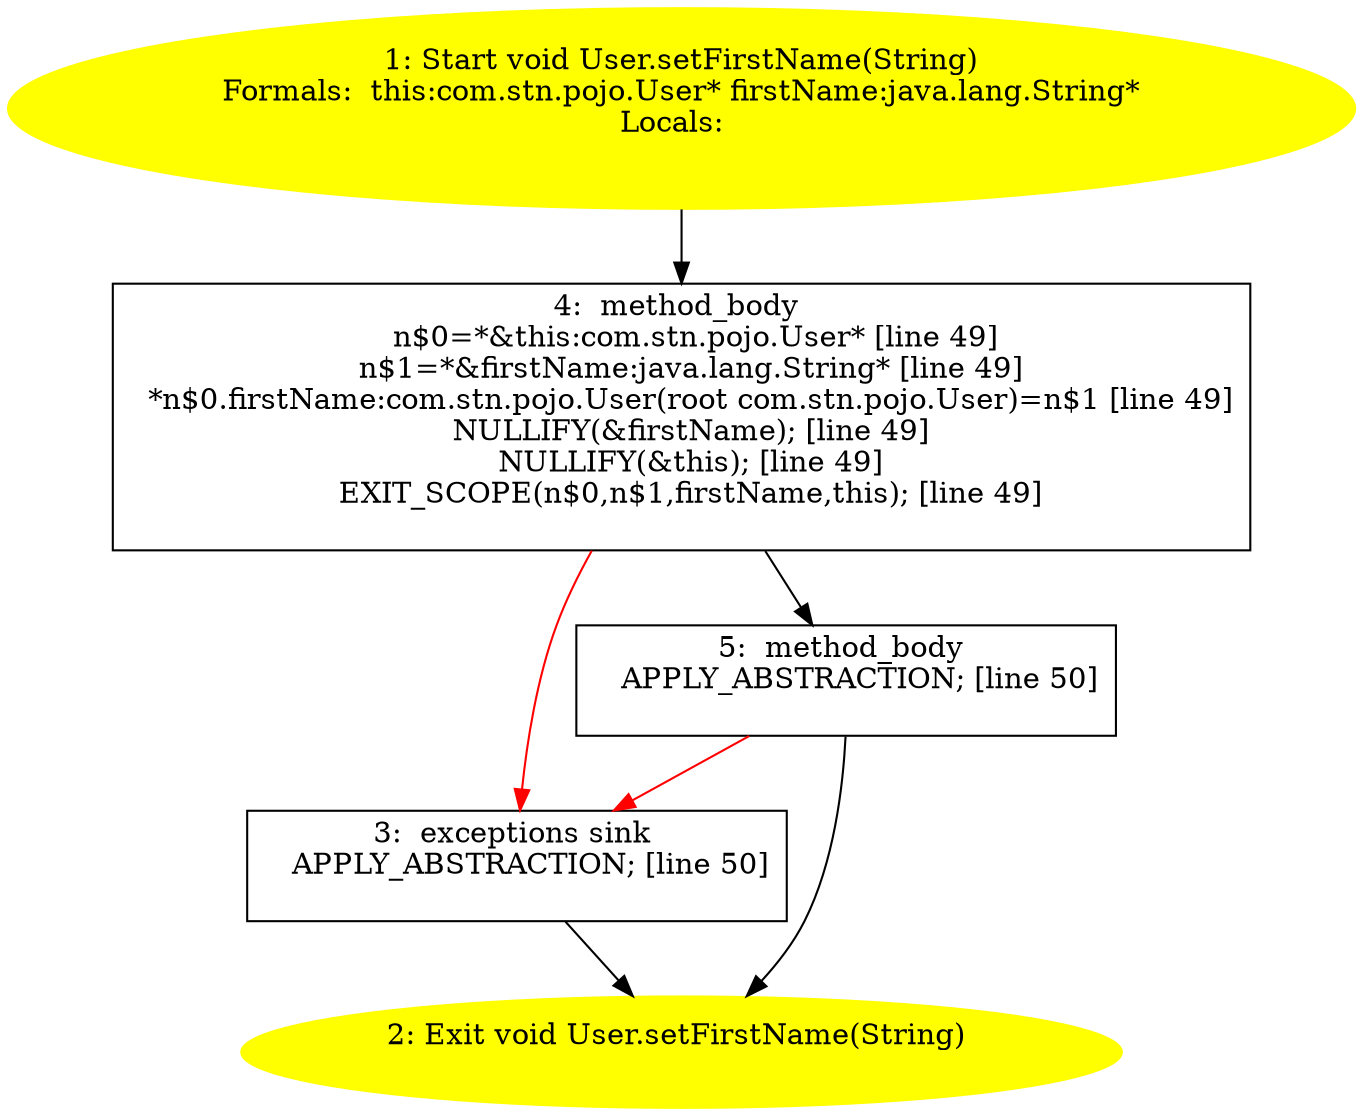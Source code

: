 /* @generated */
digraph cfg {
"com.stn.pojo.User.setFirstName(java.lang.String):void.54b31500533dedd4973c3b9496e147b3_1" [label="1: Start void User.setFirstName(String)\nFormals:  this:com.stn.pojo.User* firstName:java.lang.String*\nLocals:  \n  " color=yellow style=filled]
	

	 "com.stn.pojo.User.setFirstName(java.lang.String):void.54b31500533dedd4973c3b9496e147b3_1" -> "com.stn.pojo.User.setFirstName(java.lang.String):void.54b31500533dedd4973c3b9496e147b3_4" ;
"com.stn.pojo.User.setFirstName(java.lang.String):void.54b31500533dedd4973c3b9496e147b3_2" [label="2: Exit void User.setFirstName(String) \n  " color=yellow style=filled]
	

"com.stn.pojo.User.setFirstName(java.lang.String):void.54b31500533dedd4973c3b9496e147b3_3" [label="3:  exceptions sink \n   APPLY_ABSTRACTION; [line 50]\n " shape="box"]
	

	 "com.stn.pojo.User.setFirstName(java.lang.String):void.54b31500533dedd4973c3b9496e147b3_3" -> "com.stn.pojo.User.setFirstName(java.lang.String):void.54b31500533dedd4973c3b9496e147b3_2" ;
"com.stn.pojo.User.setFirstName(java.lang.String):void.54b31500533dedd4973c3b9496e147b3_4" [label="4:  method_body \n   n$0=*&this:com.stn.pojo.User* [line 49]\n  n$1=*&firstName:java.lang.String* [line 49]\n  *n$0.firstName:com.stn.pojo.User(root com.stn.pojo.User)=n$1 [line 49]\n  NULLIFY(&firstName); [line 49]\n  NULLIFY(&this); [line 49]\n  EXIT_SCOPE(n$0,n$1,firstName,this); [line 49]\n " shape="box"]
	

	 "com.stn.pojo.User.setFirstName(java.lang.String):void.54b31500533dedd4973c3b9496e147b3_4" -> "com.stn.pojo.User.setFirstName(java.lang.String):void.54b31500533dedd4973c3b9496e147b3_5" ;
	 "com.stn.pojo.User.setFirstName(java.lang.String):void.54b31500533dedd4973c3b9496e147b3_4" -> "com.stn.pojo.User.setFirstName(java.lang.String):void.54b31500533dedd4973c3b9496e147b3_3" [color="red" ];
"com.stn.pojo.User.setFirstName(java.lang.String):void.54b31500533dedd4973c3b9496e147b3_5" [label="5:  method_body \n   APPLY_ABSTRACTION; [line 50]\n " shape="box"]
	

	 "com.stn.pojo.User.setFirstName(java.lang.String):void.54b31500533dedd4973c3b9496e147b3_5" -> "com.stn.pojo.User.setFirstName(java.lang.String):void.54b31500533dedd4973c3b9496e147b3_2" ;
	 "com.stn.pojo.User.setFirstName(java.lang.String):void.54b31500533dedd4973c3b9496e147b3_5" -> "com.stn.pojo.User.setFirstName(java.lang.String):void.54b31500533dedd4973c3b9496e147b3_3" [color="red" ];
}
